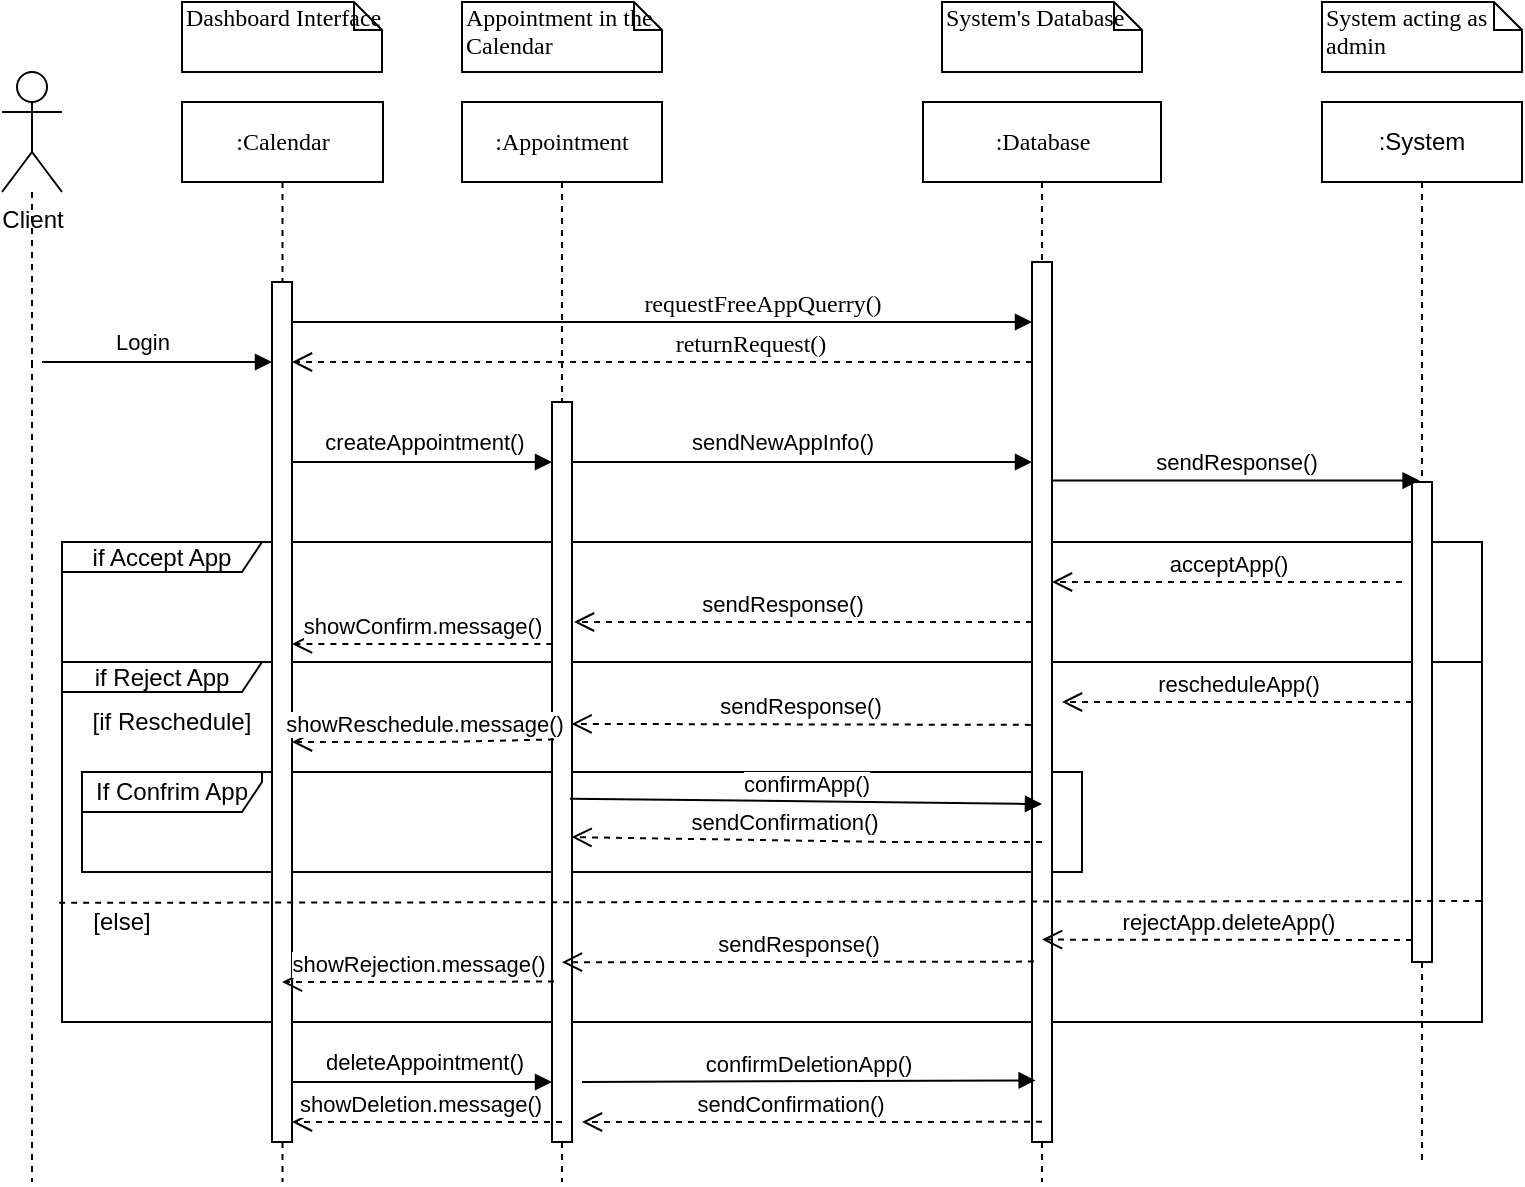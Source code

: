 <mxfile version="13.1.0" type="github">
  <diagram name="Page-1" id="13e1069c-82ec-6db2-03f1-153e76fe0fe0">
    <mxGraphModel dx="782" dy="431" grid="1" gridSize="10" guides="1" tooltips="1" connect="1" arrows="1" fold="1" page="1" pageScale="1" pageWidth="1100" pageHeight="850" background="#ffffff" math="0" shadow="0">
      <root>
        <mxCell id="0" />
        <mxCell id="1" parent="0" />
        <mxCell id="L6Z3Xez7cxgLfyGLih7J-42" value="If Confrim App" style="shape=umlFrame;whiteSpace=wrap;html=1;rounded=0;shadow=0;glass=0;comic=0;width=90;height=20;" vertex="1" parent="1">
          <mxGeometry x="50" y="415" width="500" height="50" as="geometry" />
        </mxCell>
        <mxCell id="L6Z3Xez7cxgLfyGLih7J-34" value="if Reject App" style="shape=umlFrame;whiteSpace=wrap;html=1;rounded=0;shadow=0;glass=0;comic=0;width=100;height=15;" vertex="1" parent="1">
          <mxGeometry x="40" y="360" width="710" height="180" as="geometry" />
        </mxCell>
        <mxCell id="L6Z3Xez7cxgLfyGLih7J-20" value="if Accept App" style="shape=umlFrame;whiteSpace=wrap;html=1;rounded=0;shadow=0;glass=0;comic=0;width=100;height=15;" vertex="1" parent="1">
          <mxGeometry x="40" y="300" width="710" height="60" as="geometry" />
        </mxCell>
        <mxCell id="7baba1c4bc27f4b0-2" value=":Appointment" style="shape=umlLifeline;perimeter=lifelinePerimeter;whiteSpace=wrap;html=1;container=1;collapsible=0;recursiveResize=0;outlineConnect=0;rounded=0;shadow=0;comic=0;labelBackgroundColor=none;strokeWidth=1;fontFamily=Verdana;fontSize=12;align=center;" parent="1" vertex="1">
          <mxGeometry x="240" y="80" width="100" height="540" as="geometry" />
        </mxCell>
        <mxCell id="0YD5rK6Hw0J9yhyDsVtD-12" value="" style="html=1;points=[];perimeter=orthogonalPerimeter;rounded=0;shadow=0;comic=0;labelBackgroundColor=none;strokeWidth=1;fontFamily=Verdana;fontSize=12;align=center;" parent="7baba1c4bc27f4b0-2" vertex="1">
          <mxGeometry x="45" y="150" width="10" height="370" as="geometry" />
        </mxCell>
        <mxCell id="7baba1c4bc27f4b0-5" value=":Database" style="shape=umlLifeline;perimeter=lifelinePerimeter;whiteSpace=wrap;html=1;container=1;collapsible=0;recursiveResize=0;outlineConnect=0;rounded=0;shadow=0;comic=0;labelBackgroundColor=none;strokeWidth=1;fontFamily=Verdana;fontSize=12;align=center;" parent="1" vertex="1">
          <mxGeometry x="470.5" y="80" width="119" height="540" as="geometry" />
        </mxCell>
        <mxCell id="7baba1c4bc27f4b0-19" value="" style="html=1;points=[];perimeter=orthogonalPerimeter;rounded=0;shadow=0;comic=0;labelBackgroundColor=none;strokeWidth=1;fontFamily=Verdana;fontSize=12;align=center;" parent="7baba1c4bc27f4b0-5" vertex="1">
          <mxGeometry x="54.5" y="80" width="10" height="440" as="geometry" />
        </mxCell>
        <mxCell id="7baba1c4bc27f4b0-8" value=":Calendar" style="shape=umlLifeline;perimeter=lifelinePerimeter;whiteSpace=wrap;html=1;container=1;collapsible=0;recursiveResize=0;outlineConnect=0;rounded=0;shadow=0;comic=0;labelBackgroundColor=none;strokeWidth=1;fontFamily=Verdana;fontSize=12;align=center;glass=0;" parent="7baba1c4bc27f4b0-5" vertex="1">
          <mxGeometry x="-370.5" width="100.5" height="540" as="geometry" />
        </mxCell>
        <mxCell id="7baba1c4bc27f4b0-11" value="requestFreeAppQuerry()" style="html=1;verticalAlign=bottom;endArrow=block;labelBackgroundColor=none;fontFamily=Verdana;fontSize=12;edgeStyle=elbowEdgeStyle;elbow=vertical;" parent="1" target="7baba1c4bc27f4b0-19" edge="1">
          <mxGeometry x="0.27" relative="1" as="geometry">
            <mxPoint x="155" y="190" as="sourcePoint" />
            <Array as="points">
              <mxPoint x="530" y="190" />
              <mxPoint x="550" y="190" />
            </Array>
            <mxPoint as="offset" />
          </mxGeometry>
        </mxCell>
        <mxCell id="7baba1c4bc27f4b0-40" value="Dashboard Interface" style="shape=note;whiteSpace=wrap;html=1;size=14;verticalAlign=top;align=left;spacingTop=-6;rounded=0;shadow=0;comic=0;labelBackgroundColor=none;strokeWidth=1;fontFamily=Verdana;fontSize=12" parent="1" vertex="1">
          <mxGeometry x="100" y="30" width="100" height="35" as="geometry" />
        </mxCell>
        <mxCell id="7baba1c4bc27f4b0-44" value="System&#39;s Database" style="shape=note;whiteSpace=wrap;html=1;size=14;verticalAlign=top;align=left;spacingTop=-6;rounded=0;shadow=0;comic=0;labelBackgroundColor=none;strokeWidth=1;fontFamily=Verdana;fontSize=12" parent="1" vertex="1">
          <mxGeometry x="480" y="30" width="100" height="35" as="geometry" />
        </mxCell>
        <mxCell id="0YD5rK6Hw0J9yhyDsVtD-5" value="" style="edgeStyle=orthogonalEdgeStyle;rounded=0;orthogonalLoop=1;jettySize=auto;html=1;endArrow=none;endFill=0;dashed=1;" parent="1" edge="1">
          <mxGeometry relative="1" as="geometry">
            <mxPoint x="25" y="620" as="targetPoint" />
            <Array as="points">
              <mxPoint x="25" y="440" />
            </Array>
            <mxPoint x="25" y="210" as="sourcePoint" />
          </mxGeometry>
        </mxCell>
        <mxCell id="0YD5rK6Hw0J9yhyDsVtD-1" value="Client" style="shape=umlActor;verticalLabelPosition=bottom;labelBackgroundColor=#ffffff;verticalAlign=top;html=1;" parent="1" vertex="1">
          <mxGeometry x="10" y="65" width="30" height="60" as="geometry" />
        </mxCell>
        <mxCell id="0YD5rK6Hw0J9yhyDsVtD-10" value="" style="endArrow=block;startArrow=none;endFill=1;startFill=0;html=1;" parent="1" edge="1">
          <mxGeometry width="160" relative="1" as="geometry">
            <mxPoint x="30" y="210" as="sourcePoint" />
            <mxPoint x="145" y="210" as="targetPoint" />
            <Array as="points">
              <mxPoint x="110" y="210" />
            </Array>
          </mxGeometry>
        </mxCell>
        <mxCell id="0YD5rK6Hw0J9yhyDsVtD-11" value="Login" style="edgeLabel;html=1;align=center;verticalAlign=middle;resizable=0;points=[];" parent="0YD5rK6Hw0J9yhyDsVtD-10" vertex="1" connectable="0">
          <mxGeometry x="-0.29" relative="1" as="geometry">
            <mxPoint x="9" y="-10" as="offset" />
          </mxGeometry>
        </mxCell>
        <mxCell id="0YD5rK6Hw0J9yhyDsVtD-16" style="edgeStyle=orthogonalEdgeStyle;rounded=0;orthogonalLoop=1;jettySize=auto;html=1;startArrow=block;startFill=1;endArrow=none;endFill=0;" parent="1" source="0YD5rK6Hw0J9yhyDsVtD-12" edge="1">
          <mxGeometry relative="1" as="geometry">
            <mxPoint x="155" y="260" as="targetPoint" />
            <Array as="points">
              <mxPoint x="155" y="260" />
            </Array>
          </mxGeometry>
        </mxCell>
        <mxCell id="0YD5rK6Hw0J9yhyDsVtD-17" value="createAppointment()" style="edgeLabel;html=1;align=center;verticalAlign=middle;resizable=0;points=[];" parent="0YD5rK6Hw0J9yhyDsVtD-16" vertex="1" connectable="0">
          <mxGeometry x="0.932" y="87" relative="1" as="geometry">
            <mxPoint x="61.0" y="-97.0" as="offset" />
          </mxGeometry>
        </mxCell>
        <mxCell id="0YD5rK6Hw0J9yhyDsVtD-18" style="edgeStyle=orthogonalEdgeStyle;rounded=0;orthogonalLoop=1;jettySize=auto;html=1;startArrow=none;startFill=0;endArrow=block;endFill=1;" parent="1" source="0YD5rK6Hw0J9yhyDsVtD-12" target="7baba1c4bc27f4b0-19" edge="1">
          <mxGeometry relative="1" as="geometry">
            <Array as="points">
              <mxPoint x="340" y="260" />
              <mxPoint x="340" y="260" />
            </Array>
          </mxGeometry>
        </mxCell>
        <mxCell id="0YD5rK6Hw0J9yhyDsVtD-19" value="sendNewAppInfo()" style="edgeLabel;html=1;align=center;verticalAlign=middle;resizable=0;points=[];" parent="0YD5rK6Hw0J9yhyDsVtD-18" vertex="1" connectable="0">
          <mxGeometry x="0.279" y="38" relative="1" as="geometry">
            <mxPoint x="-42" y="28" as="offset" />
          </mxGeometry>
        </mxCell>
        <mxCell id="L6Z3Xez7cxgLfyGLih7J-12" value=":System" style="shape=umlLifeline;perimeter=lifelinePerimeter;whiteSpace=wrap;html=1;container=1;collapsible=0;recursiveResize=0;outlineConnect=0;" vertex="1" parent="1">
          <mxGeometry x="670" y="80" width="100" height="530" as="geometry" />
        </mxCell>
        <mxCell id="L6Z3Xez7cxgLfyGLih7J-30" value="" style="html=1;points=[];perimeter=orthogonalPerimeter;rounded=0;shadow=0;glass=0;comic=0;" vertex="1" parent="L6Z3Xez7cxgLfyGLih7J-12">
          <mxGeometry x="45" y="190" width="10" height="240" as="geometry" />
        </mxCell>
        <mxCell id="L6Z3Xez7cxgLfyGLih7J-14" value="" style="edgeStyle=orthogonalEdgeStyle;rounded=0;orthogonalLoop=1;jettySize=auto;html=1;endArrow=none;endFill=0;dashed=1;" edge="1" parent="1" source="0YD5rK6Hw0J9yhyDsVtD-1">
          <mxGeometry relative="1" as="geometry">
            <mxPoint x="25" y="210" as="targetPoint" />
            <Array as="points" />
            <mxPoint x="30" y="125" as="sourcePoint" />
          </mxGeometry>
        </mxCell>
        <mxCell id="L6Z3Xez7cxgLfyGLih7J-15" value="System acting as admin" style="shape=note;whiteSpace=wrap;html=1;size=14;verticalAlign=top;align=left;spacingTop=-6;rounded=0;shadow=0;comic=0;labelBackgroundColor=none;strokeWidth=1;fontFamily=Verdana;fontSize=12" vertex="1" parent="1">
          <mxGeometry x="670" y="30" width="100" height="35" as="geometry" />
        </mxCell>
        <mxCell id="L6Z3Xez7cxgLfyGLih7J-16" value="Appointment in the Calendar" style="shape=note;whiteSpace=wrap;html=1;size=14;verticalAlign=top;align=left;spacingTop=-6;rounded=0;shadow=0;comic=0;labelBackgroundColor=none;strokeWidth=1;fontFamily=Verdana;fontSize=12" vertex="1" parent="1">
          <mxGeometry x="240" y="30" width="100" height="35" as="geometry" />
        </mxCell>
        <mxCell id="L6Z3Xez7cxgLfyGLih7J-23" value="sendResponse()" style="html=1;verticalAlign=bottom;endArrow=open;dashed=1;endSize=8;" edge="1" source="7baba1c4bc27f4b0-19" parent="1">
          <mxGeometry x="0.098" relative="1" as="geometry">
            <mxPoint x="296" y="340" as="targetPoint" />
            <mxPoint x="520" y="348" as="sourcePoint" />
            <Array as="points">
              <mxPoint x="450" y="340" />
            </Array>
            <mxPoint as="offset" />
          </mxGeometry>
        </mxCell>
        <mxCell id="L6Z3Xez7cxgLfyGLih7J-26" value="showConfirm.message()" style="html=1;verticalAlign=bottom;endArrow=open;dashed=1;endSize=8;exitX=0.02;exitY=0.327;exitDx=0;exitDy=0;exitPerimeter=0;" edge="1" source="0YD5rK6Hw0J9yhyDsVtD-12" parent="1" target="L6Z3Xez7cxgLfyGLih7J-31">
          <mxGeometry relative="1" as="geometry">
            <mxPoint x="155.6" y="360.4" as="targetPoint" />
            <mxPoint x="285" y="359.25" as="sourcePoint" />
          </mxGeometry>
        </mxCell>
        <mxCell id="L6Z3Xez7cxgLfyGLih7J-31" value="" style="html=1;points=[];perimeter=orthogonalPerimeter;rounded=0;shadow=0;glass=0;comic=0;" vertex="1" parent="1">
          <mxGeometry x="145" y="170" width="10" height="430" as="geometry" />
        </mxCell>
        <mxCell id="L6Z3Xez7cxgLfyGLih7J-32" value="returnRequest()" style="html=1;verticalAlign=bottom;endArrow=open;dashed=1;endSize=8;labelBackgroundColor=none;fontFamily=Verdana;fontSize=12;edgeStyle=elbowEdgeStyle;elbow=vertical;" edge="1" parent="1" source="7baba1c4bc27f4b0-19" target="L6Z3Xez7cxgLfyGLih7J-31">
          <mxGeometry x="-0.234" relative="1" as="geometry">
            <mxPoint x="156" y="210" as="targetPoint" />
            <Array as="points">
              <mxPoint x="440" y="210" />
            </Array>
            <mxPoint as="offset" />
            <mxPoint x="574.5" y="210" as="sourcePoint" />
          </mxGeometry>
        </mxCell>
        <mxCell id="L6Z3Xez7cxgLfyGLih7J-36" value="sendResponse()" style="html=1;verticalAlign=bottom;endArrow=open;dashed=1;endSize=8;exitX=-0.06;exitY=0.526;exitDx=0;exitDy=0;exitPerimeter=0;entryX=0.98;entryY=0.435;entryDx=0;entryDy=0;entryPerimeter=0;" edge="1" parent="1" source="7baba1c4bc27f4b0-19" target="0YD5rK6Hw0J9yhyDsVtD-12">
          <mxGeometry relative="1" as="geometry">
            <mxPoint x="520" y="400" as="sourcePoint" />
            <mxPoint x="310" y="400" as="targetPoint" />
          </mxGeometry>
        </mxCell>
        <mxCell id="L6Z3Xez7cxgLfyGLih7J-38" value="acceptApp()" style="html=1;verticalAlign=bottom;endArrow=open;dashed=1;endSize=8;" edge="1" parent="1" target="7baba1c4bc27f4b0-19">
          <mxGeometry relative="1" as="geometry">
            <mxPoint x="710" y="320" as="sourcePoint" />
            <mxPoint x="630" y="320" as="targetPoint" />
          </mxGeometry>
        </mxCell>
        <mxCell id="L6Z3Xez7cxgLfyGLih7J-39" value="rescheduleApp()" style="html=1;verticalAlign=bottom;endArrow=open;dashed=1;endSize=8;" edge="1" parent="1">
          <mxGeometry relative="1" as="geometry">
            <mxPoint x="715" y="380" as="sourcePoint" />
            <mxPoint x="540" y="380" as="targetPoint" />
          </mxGeometry>
        </mxCell>
        <mxCell id="L6Z3Xez7cxgLfyGLih7J-40" value="showReschedule.message()" style="html=1;verticalAlign=bottom;endArrow=open;dashed=1;endSize=8;exitX=0.1;exitY=0.456;exitDx=0;exitDy=0;exitPerimeter=0;" edge="1" parent="1" source="0YD5rK6Hw0J9yhyDsVtD-12">
          <mxGeometry relative="1" as="geometry">
            <mxPoint x="155" y="400" as="targetPoint" />
            <mxPoint x="280" y="400" as="sourcePoint" />
            <Array as="points">
              <mxPoint x="230" y="400" />
            </Array>
          </mxGeometry>
        </mxCell>
        <mxCell id="L6Z3Xez7cxgLfyGLih7J-46" value="[if Reschedule]" style="text;html=1;strokeColor=none;fillColor=none;align=center;verticalAlign=middle;whiteSpace=wrap;rounded=0;shadow=0;glass=0;comic=0;" vertex="1" parent="1">
          <mxGeometry x="50" y="380" width="90" height="20" as="geometry" />
        </mxCell>
        <mxCell id="L6Z3Xez7cxgLfyGLih7J-47" value="" style="endArrow=none;dashed=1;html=1;exitX=-0.002;exitY=0.669;exitDx=0;exitDy=0;exitPerimeter=0;entryX=1;entryY=0.664;entryDx=0;entryDy=0;entryPerimeter=0;" edge="1" parent="1" source="L6Z3Xez7cxgLfyGLih7J-34" target="L6Z3Xez7cxgLfyGLih7J-34">
          <mxGeometry width="50" height="50" relative="1" as="geometry">
            <mxPoint x="100" y="510" as="sourcePoint" />
            <mxPoint x="150" y="460" as="targetPoint" />
          </mxGeometry>
        </mxCell>
        <mxCell id="L6Z3Xez7cxgLfyGLih7J-48" value="sendConfirmation()" style="html=1;verticalAlign=bottom;endArrow=open;dashed=1;endSize=8;exitX=0.5;exitY=0.659;exitDx=0;exitDy=0;exitPerimeter=0;entryX=0.98;entryY=0.588;entryDx=0;entryDy=0;entryPerimeter=0;" edge="1" parent="1" source="7baba1c4bc27f4b0-19" target="0YD5rK6Hw0J9yhyDsVtD-12">
          <mxGeometry x="0.098" relative="1" as="geometry">
            <mxPoint x="300" y="450" as="targetPoint" />
            <mxPoint x="520" y="450" as="sourcePoint" />
            <Array as="points">
              <mxPoint x="454" y="450" />
            </Array>
            <mxPoint as="offset" />
          </mxGeometry>
        </mxCell>
        <mxCell id="L6Z3Xez7cxgLfyGLih7J-49" value="[else]" style="text;html=1;strokeColor=none;fillColor=none;align=center;verticalAlign=middle;whiteSpace=wrap;rounded=0;shadow=0;glass=0;comic=0;" vertex="1" parent="1">
          <mxGeometry x="50" y="480" width="40" height="20" as="geometry" />
        </mxCell>
        <mxCell id="L6Z3Xez7cxgLfyGLih7J-50" value="rejectApp.deleteApp()" style="html=1;verticalAlign=bottom;endArrow=open;dashed=1;endSize=8;entryX=0.5;entryY=0.77;entryDx=0;entryDy=0;entryPerimeter=0;" edge="1" parent="1" target="7baba1c4bc27f4b0-19">
          <mxGeometry relative="1" as="geometry">
            <mxPoint x="715" y="499" as="sourcePoint" />
            <mxPoint x="540" y="499" as="targetPoint" />
          </mxGeometry>
        </mxCell>
        <mxCell id="L6Z3Xez7cxgLfyGLih7J-51" value="sendResponse()" style="html=1;verticalAlign=bottom;endArrow=open;dashed=1;endSize=8;exitX=0.1;exitY=0.795;exitDx=0;exitDy=0;exitPerimeter=0;entryX=0.5;entryY=0.757;entryDx=0;entryDy=0;entryPerimeter=0;" edge="1" parent="1" source="7baba1c4bc27f4b0-19" target="0YD5rK6Hw0J9yhyDsVtD-12">
          <mxGeometry relative="1" as="geometry">
            <mxPoint x="520" y="510" as="sourcePoint" />
            <mxPoint x="300" y="510" as="targetPoint" />
            <Array as="points">
              <mxPoint x="410.5" y="510" />
            </Array>
          </mxGeometry>
        </mxCell>
        <mxCell id="L6Z3Xez7cxgLfyGLih7J-52" value="showRejection.message()" style="html=1;verticalAlign=bottom;endArrow=open;dashed=1;endSize=8;exitX=0.1;exitY=0.783;exitDx=0;exitDy=0;exitPerimeter=0;entryX=0.5;entryY=0.814;entryDx=0;entryDy=0;entryPerimeter=0;" edge="1" parent="1" source="0YD5rK6Hw0J9yhyDsVtD-12" target="L6Z3Xez7cxgLfyGLih7J-31">
          <mxGeometry relative="1" as="geometry">
            <mxPoint x="160" y="520" as="targetPoint" />
            <mxPoint x="280" y="520" as="sourcePoint" />
            <Array as="points">
              <mxPoint x="230" y="520" />
            </Array>
          </mxGeometry>
        </mxCell>
        <mxCell id="L6Z3Xez7cxgLfyGLih7J-53" style="edgeStyle=orthogonalEdgeStyle;rounded=0;orthogonalLoop=1;jettySize=auto;html=1;startArrow=block;startFill=1;endArrow=none;endFill=0;" edge="1" parent="1">
          <mxGeometry relative="1" as="geometry">
            <mxPoint x="155" y="570" as="targetPoint" />
            <Array as="points">
              <mxPoint x="155" y="570" />
            </Array>
            <mxPoint x="285" y="570" as="sourcePoint" />
          </mxGeometry>
        </mxCell>
        <mxCell id="L6Z3Xez7cxgLfyGLih7J-54" value="deleteAppointment()" style="edgeLabel;html=1;align=center;verticalAlign=middle;resizable=0;points=[];" vertex="1" connectable="0" parent="L6Z3Xez7cxgLfyGLih7J-53">
          <mxGeometry x="0.932" y="87" relative="1" as="geometry">
            <mxPoint x="61.0" y="-97.0" as="offset" />
          </mxGeometry>
        </mxCell>
        <mxCell id="L6Z3Xez7cxgLfyGLih7J-57" value="confirmDeletionApp()" style="html=1;verticalAlign=bottom;endArrow=block;entryX=0.18;entryY=0.93;entryDx=0;entryDy=0;entryPerimeter=0;" edge="1" parent="1" target="7baba1c4bc27f4b0-19">
          <mxGeometry width="80" relative="1" as="geometry">
            <mxPoint x="300" y="570" as="sourcePoint" />
            <mxPoint x="520" y="570" as="targetPoint" />
          </mxGeometry>
        </mxCell>
        <mxCell id="L6Z3Xez7cxgLfyGLih7J-58" value="sendConfirmation()" style="html=1;verticalAlign=bottom;endArrow=open;dashed=1;endSize=8;exitX=0.5;exitY=0.977;exitDx=0;exitDy=0;exitPerimeter=0;" edge="1" parent="1" source="7baba1c4bc27f4b0-19">
          <mxGeometry x="0.098" relative="1" as="geometry">
            <mxPoint x="300" y="590" as="targetPoint" />
            <mxPoint x="520" y="590" as="sourcePoint" />
            <Array as="points">
              <mxPoint x="454" y="590" />
            </Array>
            <mxPoint as="offset" />
          </mxGeometry>
        </mxCell>
        <mxCell id="L6Z3Xez7cxgLfyGLih7J-59" value="showDeletion.message()" style="html=1;verticalAlign=bottom;endArrow=open;dashed=1;endSize=8;exitX=0.5;exitY=0.973;exitDx=0;exitDy=0;exitPerimeter=0;" edge="1" parent="1" source="0YD5rK6Hw0J9yhyDsVtD-12">
          <mxGeometry x="0.054" relative="1" as="geometry">
            <mxPoint x="155" y="590" as="targetPoint" />
            <mxPoint x="280" y="590" as="sourcePoint" />
            <Array as="points">
              <mxPoint x="230" y="590" />
            </Array>
            <mxPoint as="offset" />
          </mxGeometry>
        </mxCell>
        <mxCell id="L6Z3Xez7cxgLfyGLih7J-37" value="sendResponse()" style="html=1;verticalAlign=bottom;endArrow=block;entryX=0.38;entryY=-0.003;entryDx=0;entryDy=0;entryPerimeter=0;" edge="1" parent="1" source="7baba1c4bc27f4b0-19" target="L6Z3Xez7cxgLfyGLih7J-30">
          <mxGeometry width="80" relative="1" as="geometry">
            <mxPoint x="535" y="274.5" as="sourcePoint" />
            <mxPoint x="615" y="274.5" as="targetPoint" />
          </mxGeometry>
        </mxCell>
        <mxCell id="L6Z3Xez7cxgLfyGLih7J-44" value="confirmApp()" style="html=1;verticalAlign=bottom;endArrow=block;entryX=0.5;entryY=0.616;entryDx=0;entryDy=0;entryPerimeter=0;exitX=0.9;exitY=0.536;exitDx=0;exitDy=0;exitPerimeter=0;" edge="1" parent="1" source="0YD5rK6Hw0J9yhyDsVtD-12" target="7baba1c4bc27f4b0-19">
          <mxGeometry width="80" relative="1" as="geometry">
            <mxPoint x="300" y="430" as="sourcePoint" />
            <mxPoint x="520" y="431" as="targetPoint" />
          </mxGeometry>
        </mxCell>
      </root>
    </mxGraphModel>
  </diagram>
</mxfile>
